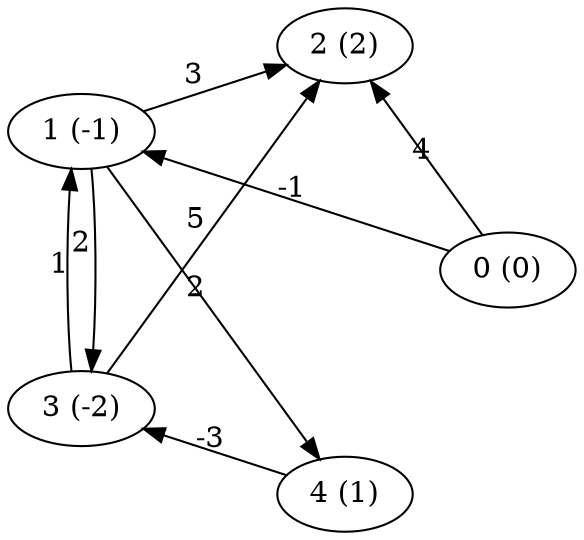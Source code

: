 digraph G {
  layout=circo
  "0 (0)" -> "1 (-1)" [label="-1"]
	"0 (0)" -> "2 (2)" [label="4"]
	"1 (-1)" -> "2 (2)" [label="3"]
	"1 (-1)" -> "3 (-2)" [label="2"]
	"1 (-1)" -> "4 (1)" [label="2"]
	"3 (-2)" -> "2 (2)" [label="5"]
	"3 (-2)" -> "1 (-1)" [label="1"]
	"4 (1)" -> "3 (-2)" [label="-3"]
}